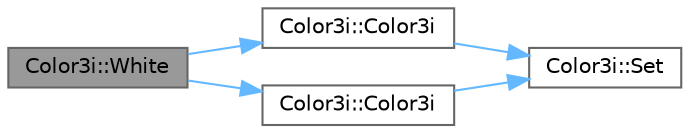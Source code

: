 digraph "Color3i::White"
{
 // LATEX_PDF_SIZE
  bgcolor="transparent";
  edge [fontname=Helvetica,fontsize=10,labelfontname=Helvetica,labelfontsize=10];
  node [fontname=Helvetica,fontsize=10,shape=box,height=0.2,width=0.4];
  rankdir="LR";
  Node1 [id="Node000001",label="Color3i::White",height=0.2,width=0.4,color="gray40", fillcolor="grey60", style="filled", fontcolor="black",tooltip=" "];
  Node1 -> Node2 [id="edge1_Node000001_Node000002",color="steelblue1",style="solid",tooltip=" "];
  Node2 [id="Node000002",label="Color3i::Color3i",height=0.2,width=0.4,color="grey40", fillcolor="white", style="filled",URL="$de/d12/struct_color3i_a61889348324aefa14c28164d41e98e2a.html#a61889348324aefa14c28164d41e98e2a",tooltip=" "];
  Node2 -> Node3 [id="edge2_Node000002_Node000003",color="steelblue1",style="solid",tooltip=" "];
  Node3 [id="Node000003",label="Color3i::Set",height=0.2,width=0.4,color="grey40", fillcolor="white", style="filled",URL="$de/d12/struct_color3i_a83d27d6442838f43816b4bd5f937b33d.html#a83d27d6442838f43816b4bd5f937b33d",tooltip=" "];
  Node1 -> Node4 [id="edge3_Node000001_Node000004",color="steelblue1",style="solid",tooltip=" "];
  Node4 [id="Node000004",label="Color3i::Color3i",height=0.2,width=0.4,color="grey40", fillcolor="white", style="filled",URL="$de/d12/struct_color3i_a49dcda1c5a2731858de82313748b85a2.html#a49dcda1c5a2731858de82313748b85a2",tooltip=" "];
  Node4 -> Node3 [id="edge4_Node000004_Node000003",color="steelblue1",style="solid",tooltip=" "];
}
